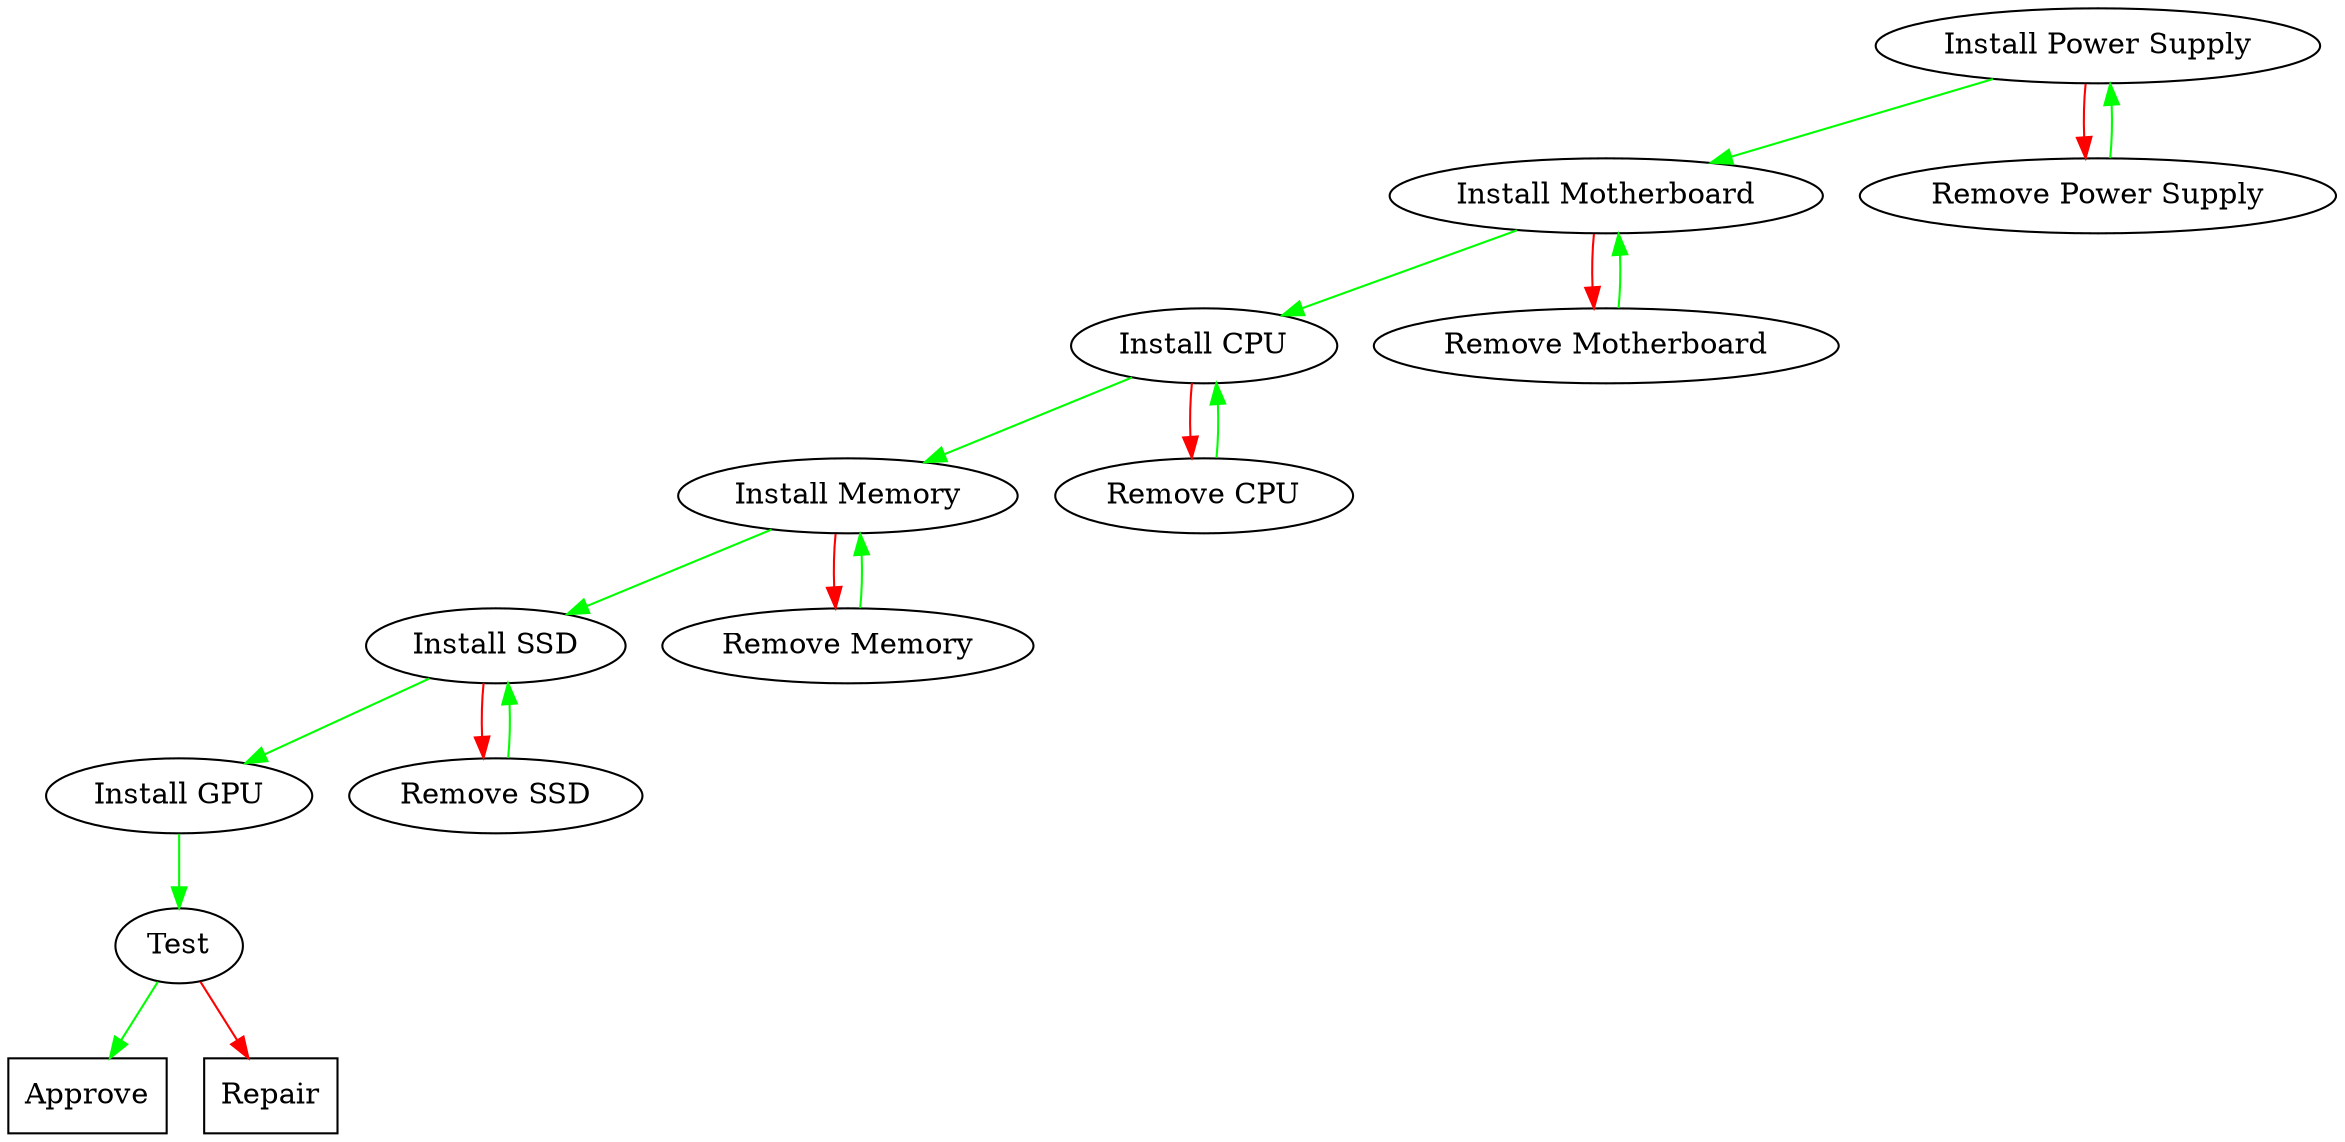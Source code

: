 digraph task {
"Install Power Supply"->"Install Motherboard" [color=green];
"Install Power Supply"->"Remove Power Supply" [color=red];
"Remove Power Supply"->"Install Power Supply" [color=green];
"Install Motherboard"->"Install CPU" [color=green];
"Install Motherboard"->"Remove Motherboard" [color=red];
"Remove Motherboard"->"Install Motherboard" [color=green];
"Install CPU"->"Install Memory" [color=green];
"Install CPU"->"Remove CPU" [color=red];
"Remove CPU"->"Install CPU" [color=green];
"Install Memory"->"Install SSD" [color=green];
"Install Memory"->"Remove Memory" [color=red];
"Remove Memory"->"Install Memory" [color=green];
"Install SSD"->"Install GPU" [color=green];
"Install SSD"->"Remove SSD" [color=red];
"Remove SSD"->"Install SSD" [color=green];
"Install GPU"->"Test" [color=green];
"Test"->"Approve" [color=green];
"Test"->"Repair" [color=red];
"Approve" [shape=box];
"Repair" [shape=box];
}